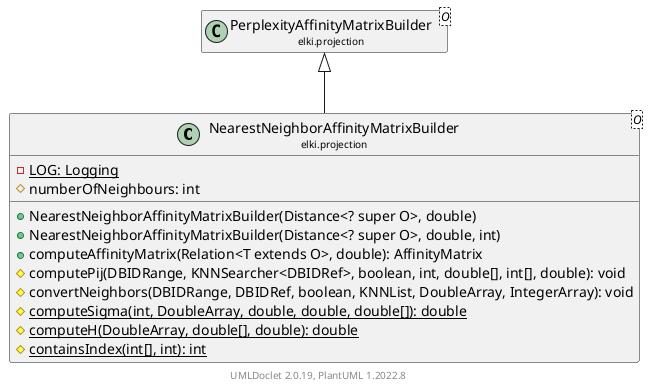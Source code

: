 @startuml
    remove .*\.(Instance|Par|Parameterizer|Factory)$
    set namespaceSeparator none
    hide empty fields
    hide empty methods

    class "<size:14>NearestNeighborAffinityMatrixBuilder\n<size:10>elki.projection" as elki.projection.NearestNeighborAffinityMatrixBuilder<O> [[NearestNeighborAffinityMatrixBuilder.html]] {
        {static} -LOG: Logging
        #numberOfNeighbours: int
        +NearestNeighborAffinityMatrixBuilder(Distance<? super O>, double)
        +NearestNeighborAffinityMatrixBuilder(Distance<? super O>, double, int)
        +computeAffinityMatrix(Relation<T extends O>, double): AffinityMatrix
        #computePij(DBIDRange, KNNSearcher<DBIDRef>, boolean, int, double[], int[], double): void
        #convertNeighbors(DBIDRange, DBIDRef, boolean, KNNList, DoubleArray, IntegerArray): void
        {static} #computeSigma(int, DoubleArray, double, double, double[]): double
        {static} #computeH(DoubleArray, double[], double): double
        {static} #containsIndex(int[], int): int
    }

    class "<size:14>PerplexityAffinityMatrixBuilder\n<size:10>elki.projection" as elki.projection.PerplexityAffinityMatrixBuilder<O> [[PerplexityAffinityMatrixBuilder.html]]
    class "<size:14>NearestNeighborAffinityMatrixBuilder.Par\n<size:10>elki.projection" as elki.projection.NearestNeighborAffinityMatrixBuilder.Par<O> [[NearestNeighborAffinityMatrixBuilder.Par.html]]

    elki.projection.PerplexityAffinityMatrixBuilder <|-- elki.projection.NearestNeighborAffinityMatrixBuilder
    elki.projection.NearestNeighborAffinityMatrixBuilder +-- elki.projection.NearestNeighborAffinityMatrixBuilder.Par

    center footer UMLDoclet 2.0.19, PlantUML 1.2022.8
@enduml
